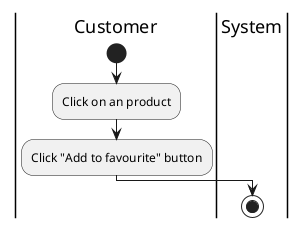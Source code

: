 @startuml
|Customer|
start
:Click on an product;
:Click "Add to favourite" button;
|System|
stop
@enduml
